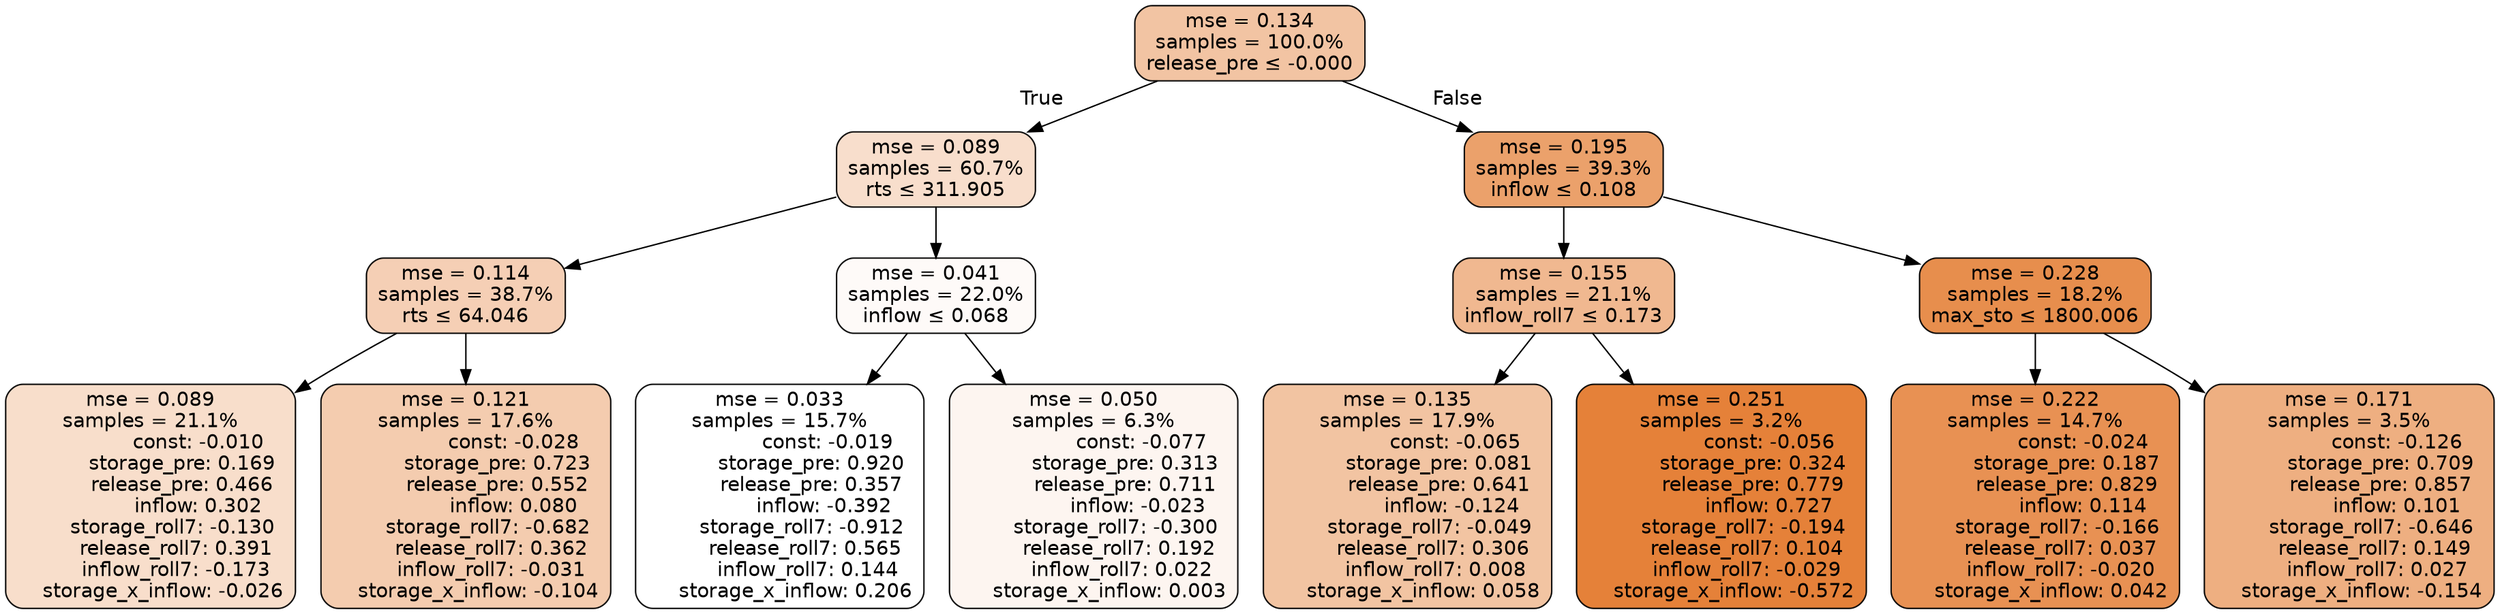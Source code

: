 digraph tree {
bgcolor="transparent"
node [shape=rectangle, style="filled, rounded", color="black", fontname=helvetica] ;
edge [fontname=helvetica] ;
	"0" [label="mse = 0.134
samples = 100.0%
release_pre &le; -0.000", fillcolor="#f2c4a3"]
	"1" [label="mse = 0.089
samples = 60.7%
rts &le; 311.905", fillcolor="#f8decc"]
	"2" [label="mse = 0.114
samples = 38.7%
rts &le; 64.046", fillcolor="#f5cfb5"]
	"3" [label="mse = 0.089
samples = 21.1%
               const: -0.010
          storage_pre: 0.169
          release_pre: 0.466
               inflow: 0.302
       storage_roll7: -0.130
        release_roll7: 0.391
        inflow_roll7: -0.173
    storage_x_inflow: -0.026", fillcolor="#f8decb"]
	"4" [label="mse = 0.121
samples = 17.6%
               const: -0.028
          storage_pre: 0.723
          release_pre: 0.552
               inflow: 0.080
       storage_roll7: -0.682
        release_roll7: 0.362
        inflow_roll7: -0.031
    storage_x_inflow: -0.104", fillcolor="#f4ccaf"]
	"5" [label="mse = 0.041
samples = 22.0%
inflow &le; 0.068", fillcolor="#fefaf8"]
	"6" [label="mse = 0.033
samples = 15.7%
               const: -0.019
          storage_pre: 0.920
          release_pre: 0.357
              inflow: -0.392
       storage_roll7: -0.912
        release_roll7: 0.565
         inflow_roll7: 0.144
     storage_x_inflow: 0.206", fillcolor="#ffffff"]
	"7" [label="mse = 0.050
samples = 6.3%
               const: -0.077
          storage_pre: 0.313
          release_pre: 0.711
              inflow: -0.023
       storage_roll7: -0.300
        release_roll7: 0.192
         inflow_roll7: 0.022
     storage_x_inflow: 0.003", fillcolor="#fdf5f0"]
	"8" [label="mse = 0.195
samples = 39.3%
inflow &le; 0.108", fillcolor="#eba16b"]
	"9" [label="mse = 0.155
samples = 21.1%
inflow_roll7 &le; 0.173", fillcolor="#f0b890"]
	"10" [label="mse = 0.135
samples = 17.9%
               const: -0.065
          storage_pre: 0.081
          release_pre: 0.641
              inflow: -0.124
       storage_roll7: -0.049
        release_roll7: 0.306
         inflow_roll7: 0.008
     storage_x_inflow: 0.058", fillcolor="#f2c4a2"]
	"11" [label="mse = 0.251
samples = 3.2%
               const: -0.056
          storage_pre: 0.324
          release_pre: 0.779
               inflow: 0.727
       storage_roll7: -0.194
        release_roll7: 0.104
        inflow_roll7: -0.029
    storage_x_inflow: -0.572", fillcolor="#e58139"]
	"12" [label="mse = 0.228
samples = 18.2%
max_sto &le; 1800.006", fillcolor="#e78e4d"]
	"13" [label="mse = 0.222
samples = 14.7%
               const: -0.024
          storage_pre: 0.187
          release_pre: 0.829
               inflow: 0.114
       storage_roll7: -0.166
        release_roll7: 0.037
        inflow_roll7: -0.020
     storage_x_inflow: 0.042", fillcolor="#e89153"]
	"14" [label="mse = 0.171
samples = 3.5%
               const: -0.126
          storage_pre: 0.709
          release_pre: 0.857
               inflow: 0.101
       storage_roll7: -0.646
        release_roll7: 0.149
         inflow_roll7: 0.027
    storage_x_inflow: -0.154", fillcolor="#eeaf81"]

	"0" -> "1" [labeldistance=2.5, labelangle=45, headlabel="True"]
	"1" -> "2"
	"2" -> "3"
	"2" -> "4"
	"1" -> "5"
	"5" -> "6"
	"5" -> "7"
	"0" -> "8" [labeldistance=2.5, labelangle=-45, headlabel="False"]
	"8" -> "9"
	"9" -> "10"
	"9" -> "11"
	"8" -> "12"
	"12" -> "13"
	"12" -> "14"
}